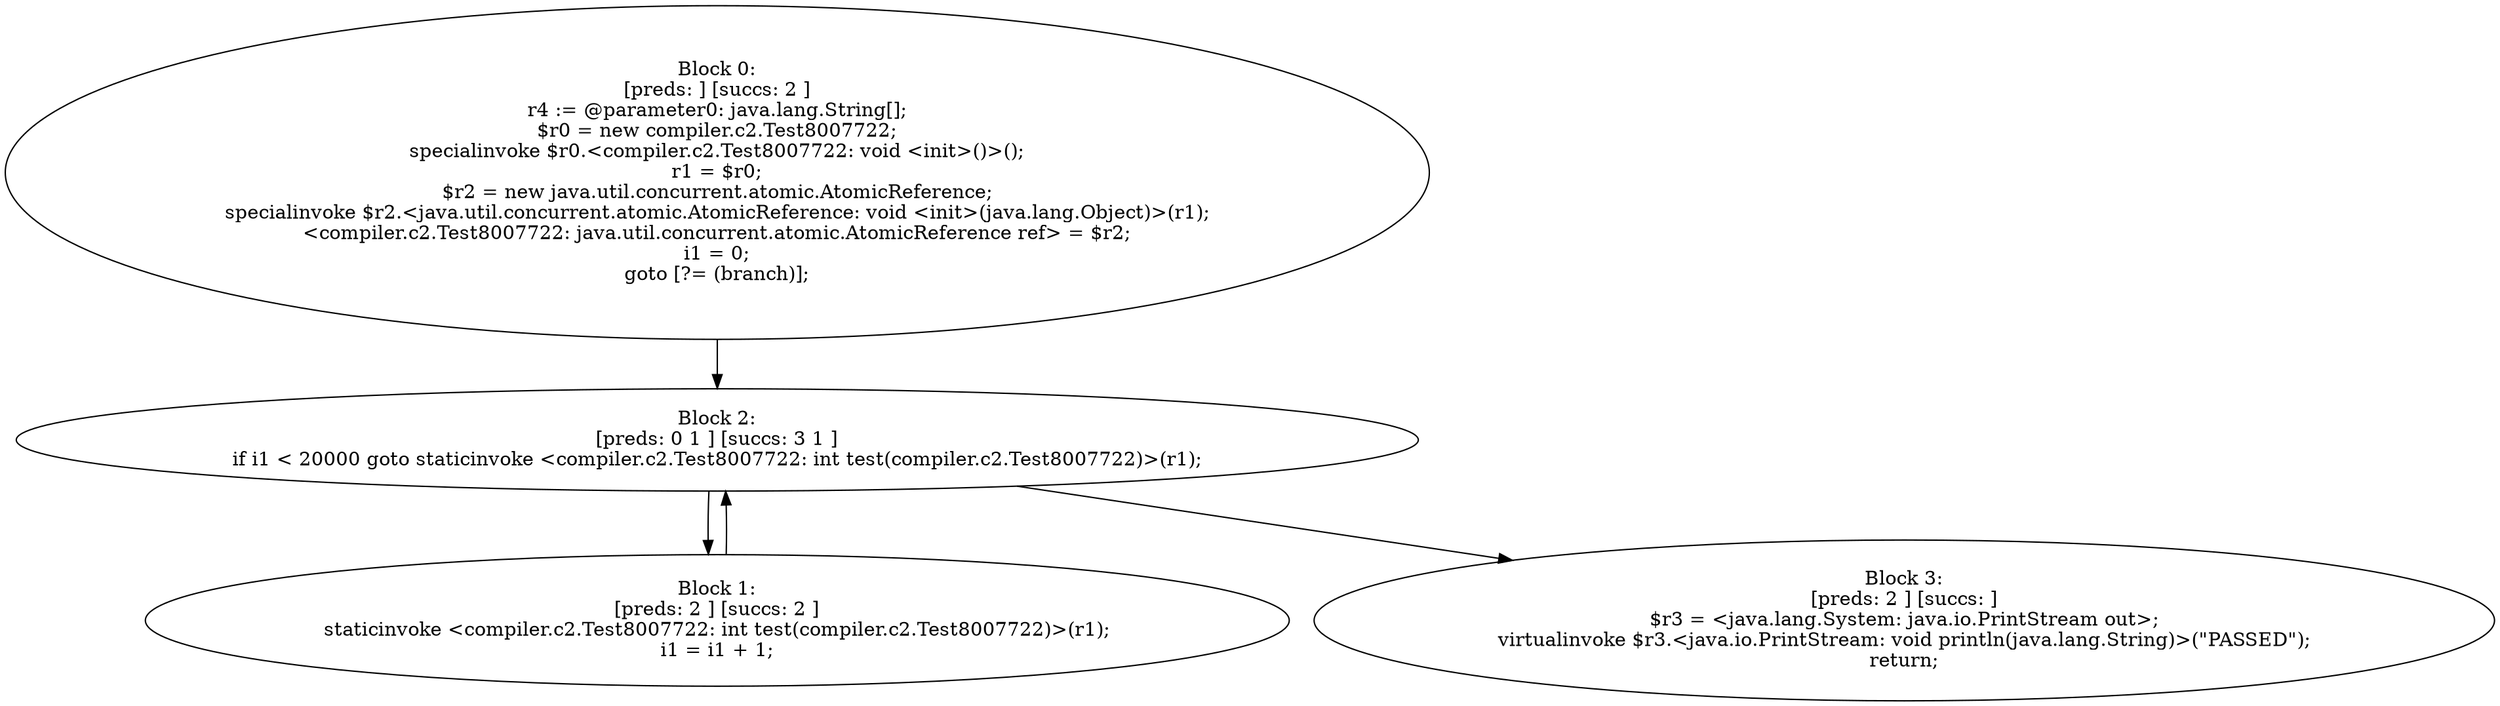 digraph "unitGraph" {
    "Block 0:
[preds: ] [succs: 2 ]
r4 := @parameter0: java.lang.String[];
$r0 = new compiler.c2.Test8007722;
specialinvoke $r0.<compiler.c2.Test8007722: void <init>()>();
r1 = $r0;
$r2 = new java.util.concurrent.atomic.AtomicReference;
specialinvoke $r2.<java.util.concurrent.atomic.AtomicReference: void <init>(java.lang.Object)>(r1);
<compiler.c2.Test8007722: java.util.concurrent.atomic.AtomicReference ref> = $r2;
i1 = 0;
goto [?= (branch)];
"
    "Block 1:
[preds: 2 ] [succs: 2 ]
staticinvoke <compiler.c2.Test8007722: int test(compiler.c2.Test8007722)>(r1);
i1 = i1 + 1;
"
    "Block 2:
[preds: 0 1 ] [succs: 3 1 ]
if i1 < 20000 goto staticinvoke <compiler.c2.Test8007722: int test(compiler.c2.Test8007722)>(r1);
"
    "Block 3:
[preds: 2 ] [succs: ]
$r3 = <java.lang.System: java.io.PrintStream out>;
virtualinvoke $r3.<java.io.PrintStream: void println(java.lang.String)>(\"PASSED\");
return;
"
    "Block 0:
[preds: ] [succs: 2 ]
r4 := @parameter0: java.lang.String[];
$r0 = new compiler.c2.Test8007722;
specialinvoke $r0.<compiler.c2.Test8007722: void <init>()>();
r1 = $r0;
$r2 = new java.util.concurrent.atomic.AtomicReference;
specialinvoke $r2.<java.util.concurrent.atomic.AtomicReference: void <init>(java.lang.Object)>(r1);
<compiler.c2.Test8007722: java.util.concurrent.atomic.AtomicReference ref> = $r2;
i1 = 0;
goto [?= (branch)];
"->"Block 2:
[preds: 0 1 ] [succs: 3 1 ]
if i1 < 20000 goto staticinvoke <compiler.c2.Test8007722: int test(compiler.c2.Test8007722)>(r1);
";
    "Block 1:
[preds: 2 ] [succs: 2 ]
staticinvoke <compiler.c2.Test8007722: int test(compiler.c2.Test8007722)>(r1);
i1 = i1 + 1;
"->"Block 2:
[preds: 0 1 ] [succs: 3 1 ]
if i1 < 20000 goto staticinvoke <compiler.c2.Test8007722: int test(compiler.c2.Test8007722)>(r1);
";
    "Block 2:
[preds: 0 1 ] [succs: 3 1 ]
if i1 < 20000 goto staticinvoke <compiler.c2.Test8007722: int test(compiler.c2.Test8007722)>(r1);
"->"Block 3:
[preds: 2 ] [succs: ]
$r3 = <java.lang.System: java.io.PrintStream out>;
virtualinvoke $r3.<java.io.PrintStream: void println(java.lang.String)>(\"PASSED\");
return;
";
    "Block 2:
[preds: 0 1 ] [succs: 3 1 ]
if i1 < 20000 goto staticinvoke <compiler.c2.Test8007722: int test(compiler.c2.Test8007722)>(r1);
"->"Block 1:
[preds: 2 ] [succs: 2 ]
staticinvoke <compiler.c2.Test8007722: int test(compiler.c2.Test8007722)>(r1);
i1 = i1 + 1;
";
}
